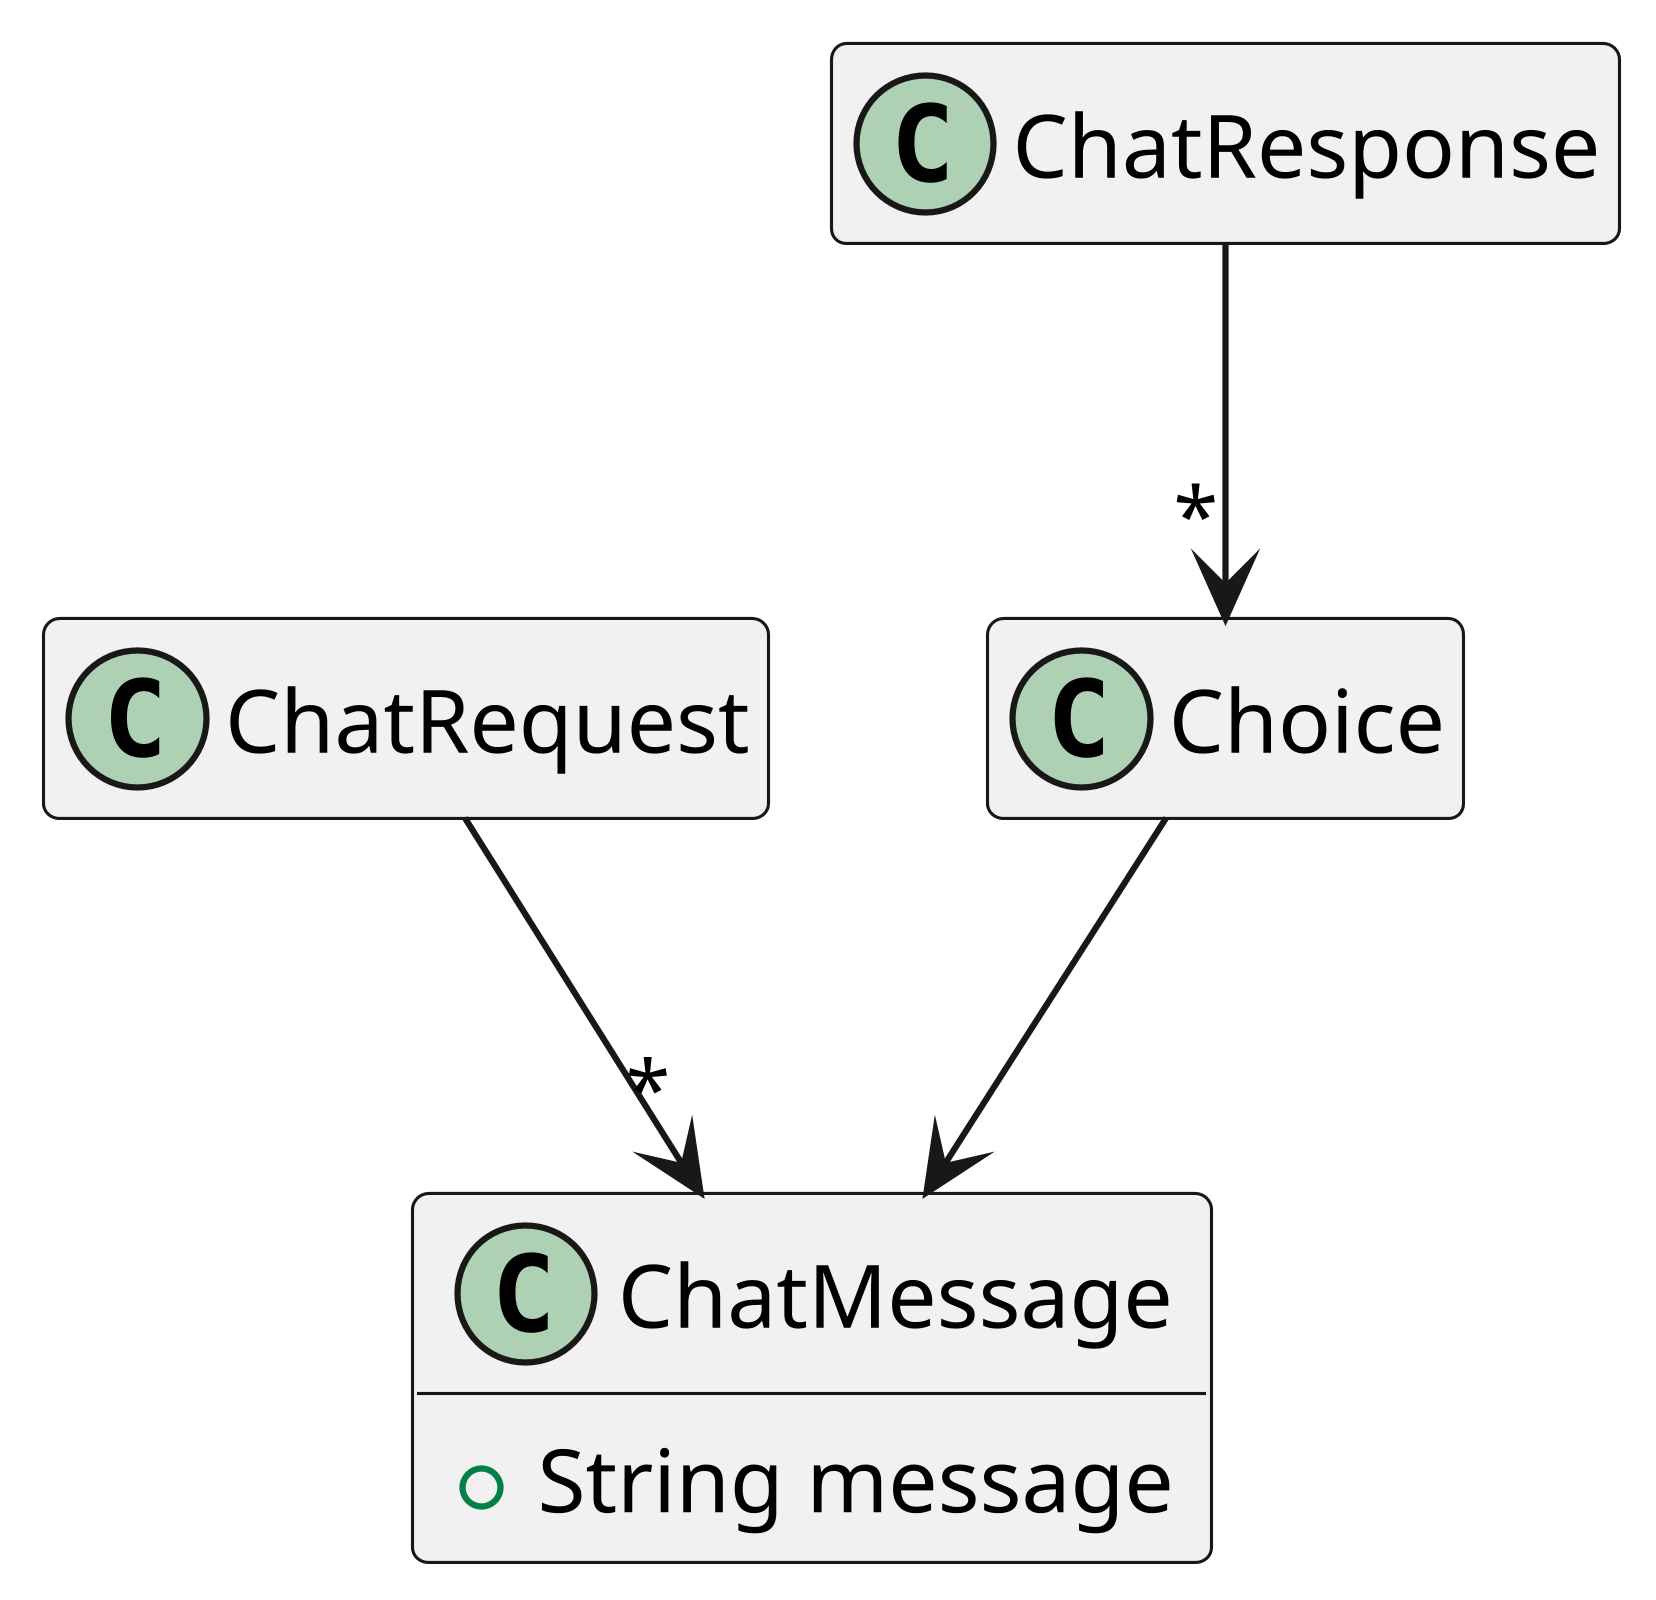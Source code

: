 @startuml
skinparam dpi 600

allow_mixing
hide empty members

'Image
class ChatMessage {
  +String message
}
class ChatRequest
class ChatResponse
class Choice
ChatRequest --> "*" ChatMessage
ChatResponse --> "*" Choice
Choice --> ChatMessage
@enduml
